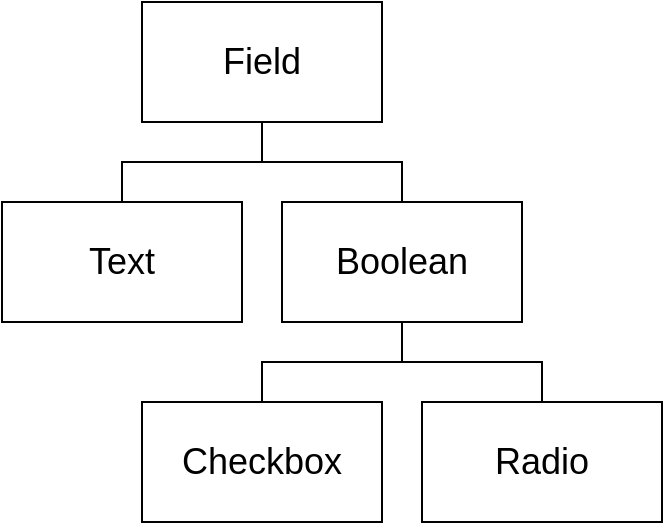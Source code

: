 <mxfile version="21.0.6" type="google"><diagram name="Page-1" id="_-95DcUiNGTit9xObkNB"><mxGraphModel grid="1" page="1" gridSize="10" guides="1" tooltips="1" connect="1" arrows="1" fold="1" pageScale="1" pageWidth="1600" pageHeight="900" math="0" shadow="0"><root><mxCell id="0"/><mxCell id="1" parent="0"/><mxCell id="Q341whamurBORueamEIp-7" value="&lt;font style=&quot;font-size: 18px;&quot;&gt;Checkbox&lt;/font&gt;" style="rounded=0;whiteSpace=wrap;html=1;" vertex="1" parent="1"><mxGeometry x="730" y="320" width="120" height="60" as="geometry"/></mxCell><mxCell id="Q341whamurBORueamEIp-8" value="&lt;font style=&quot;font-size: 18px;&quot;&gt;Radio&lt;/font&gt;" style="rounded=0;whiteSpace=wrap;html=1;" vertex="1" parent="1"><mxGeometry x="870" y="320" width="120" height="60" as="geometry"/></mxCell><mxCell id="Q341whamurBORueamEIp-14" value="&lt;font style=&quot;font-size: 18px;&quot;&gt;Text&lt;br&gt;&lt;/font&gt;" style="rounded=0;whiteSpace=wrap;html=1;" vertex="1" parent="1"><mxGeometry x="660" y="220" width="120" height="60" as="geometry"/></mxCell><mxCell id="Q341whamurBORueamEIp-17" style="edgeStyle=orthogonalEdgeStyle;rounded=0;orthogonalLoop=1;jettySize=auto;html=1;exitX=0.5;exitY=1;exitDx=0;exitDy=0;entryX=0.5;entryY=0;entryDx=0;entryDy=0;endArrow=none;endFill=0;" edge="1" parent="1" source="Q341whamurBORueamEIp-19" target="Q341whamurBORueamEIp-7"><mxGeometry relative="1" as="geometry"/></mxCell><mxCell id="Q341whamurBORueamEIp-18" style="edgeStyle=orthogonalEdgeStyle;rounded=0;orthogonalLoop=1;jettySize=auto;html=1;exitX=0.5;exitY=1;exitDx=0;exitDy=0;entryX=0.5;entryY=0;entryDx=0;entryDy=0;endArrow=none;endFill=0;" edge="1" parent="1" source="Q341whamurBORueamEIp-19" target="Q341whamurBORueamEIp-8"><mxGeometry relative="1" as="geometry"/></mxCell><mxCell id="Q341whamurBORueamEIp-19" value="&lt;font style=&quot;font-size: 18px;&quot;&gt;Boolean&lt;br&gt;&lt;/font&gt;" style="rounded=0;whiteSpace=wrap;html=1;" vertex="1" parent="1"><mxGeometry x="800" y="220" width="120" height="60" as="geometry"/></mxCell><mxCell id="Q341whamurBORueamEIp-23" style="edgeStyle=orthogonalEdgeStyle;rounded=0;orthogonalLoop=1;jettySize=auto;html=1;exitX=0.5;exitY=1;exitDx=0;exitDy=0;entryX=0.5;entryY=0;entryDx=0;entryDy=0;endArrow=none;endFill=0;" edge="1" parent="1" source="Q341whamurBORueamEIp-27" target="Q341whamurBORueamEIp-14"><mxGeometry relative="1" as="geometry"/></mxCell><mxCell id="Q341whamurBORueamEIp-25" style="edgeStyle=orthogonalEdgeStyle;rounded=0;orthogonalLoop=1;jettySize=auto;html=1;exitX=0.5;exitY=1;exitDx=0;exitDy=0;entryX=0.5;entryY=0;entryDx=0;entryDy=0;endArrow=none;endFill=0;" edge="1" parent="1" source="Q341whamurBORueamEIp-27" target="Q341whamurBORueamEIp-19"><mxGeometry relative="1" as="geometry"/></mxCell><mxCell id="Q341whamurBORueamEIp-27" value="&lt;font style=&quot;font-size: 18px;&quot;&gt;Field&lt;br&gt;&lt;/font&gt;" style="rounded=0;whiteSpace=wrap;html=1;" vertex="1" parent="1"><mxGeometry x="730" y="120" width="120" height="60" as="geometry"/></mxCell></root></mxGraphModel></diagram></mxfile>